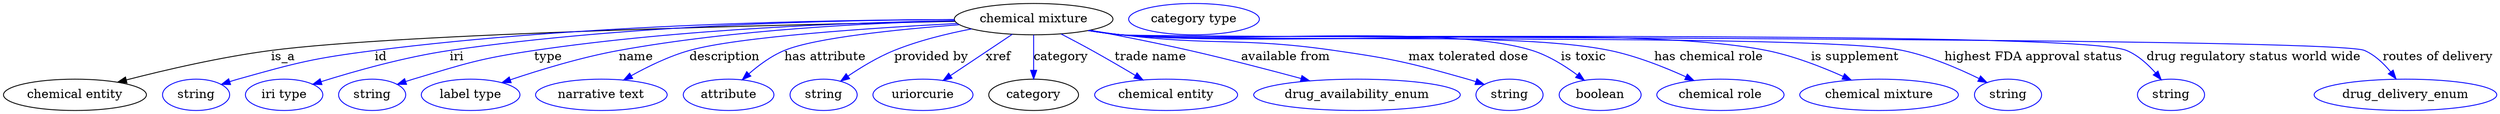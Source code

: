 digraph {
	graph [bb="0,0,2854.5,123"];
	node [label="\N"];
	"chemical mixture"	[height=0.5,
		label="chemical mixture",
		pos="1178.9,105",
		width=2.5276];
	"chemical entity"	[height=0.5,
		pos="81.893,18",
		width=2.2748];
	"chemical mixture" -> "chemical entity"	[label=is_a,
		lp="319.89,61.5",
		pos="e,130.82,32.588 1088.8,102.44 897.27,98.786 455.08,88.48 305.89,69 249.14,61.59 185.56,46.754 140.67,35.159"];
	id	[color=blue,
		height=0.5,
		label=string,
		pos="219.89,18",
		width=1.0652];
	"chemical mixture" -> id	[color=blue,
		label=id,
		lp="431.89,61.5",
		pos="e,248.88,29.966 1087.7,104.48 945.47,104.17 662.62,99.301 424.89,69 354.16,59.984 336.54,55.278 267.89,36 264.79,35.128 261.59,34.158 \
258.39,33.138",
		style=solid];
	iri	[color=blue,
		height=0.5,
		label="iri type",
		pos="320.89,18",
		width=1.2277];
	"chemical mixture" -> iri	[color=blue,
		label=iri,
		lp="518.89,61.5",
		pos="e,354.06,30.157 1087.9,104.56 958.83,104.15 715.57,98.93 510.89,69 459.46,61.48 401.94,45.196 363.8,33.247",
		style=solid];
	type	[color=blue,
		height=0.5,
		label=string,
		pos="421.89,18",
		width=1.0652];
	"chemical mixture" -> type	[color=blue,
		label=type,
		lp="622.89,61.5",
		pos="e,450.81,30.034 1088.2,103.3 975.01,101.31 775.66,94.147 606.89,69 544.52,59.706 529.31,54.087 468.89,36 466.13,35.172 463.28,34.272 \
460.43,33.332",
		style=solid];
	name	[color=blue,
		height=0.5,
		label="label type",
		pos="534.89,18",
		width=1.5707];
	"chemical mixture" -> name	[color=blue,
		label=name,
		lp="723.89,61.5",
		pos="e,570.61,32.003 1088,103.06 991.84,100.73 836.08,93.136 703.89,69 661.16,61.197 613.84,46.669 580.17,35.276",
		style=solid];
	description	[color=blue,
		height=0.5,
		label="narrative text",
		pos="684.89,18",
		width=2.0943];
	"chemical mixture" -> description	[color=blue,
		label=description,
		lp="824.39,61.5",
		pos="e,710.25,35.208 1091.1,100.09 992.69,95.015 839.58,84.896 783.89,69 761.24,62.535 737.63,50.831 719.15,40.372",
		style=solid];
	"has attribute"	[color=blue,
		height=0.5,
		label=attribute,
		pos="829.89,18",
		width=1.4443];
	"chemical mixture" -> "has attribute"	[color=blue,
		label="has attribute",
		lp="939.89,61.5",
		pos="e,845.36,35.361 1093.4,98.657 1022.5,93.294 928.02,83.7 892.89,69 878.17,62.841 864.04,52.219 852.91,42.344",
		style=solid];
	"provided by"	[color=blue,
		height=0.5,
		label=string,
		pos="937.89,18",
		width=1.0652];
	"chemical mixture" -> "provided by"	[color=blue,
		label="provided by",
		lp="1061.4,61.5",
		pos="e,957.52,33.752 1107.7,93.745 1079.4,88.314 1047,80.35 1018.9,69 1000.2,61.44 980.91,49.724 965.86,39.533",
		style=solid];
	xref	[color=blue,
		height=0.5,
		label=uriorcurie,
		pos="1051.9,18",
		width=1.5887];
	"chemical mixture" -> xref	[color=blue,
		label=xref,
		lp="1138.4,61.5",
		pos="e,1075,34.479 1154.4,87.611 1134.2,74.068 1105.3,54.749 1083.4,40.06",
		style=solid];
	category	[height=0.5,
		pos="1178.9,18",
		width=1.4263];
	"chemical mixture" -> category	[color=blue,
		label=category,
		lp="1210.4,61.5",
		pos="e,1178.9,36.175 1178.9,86.799 1178.9,75.163 1178.9,59.548 1178.9,46.237",
		style=solid];
	"trade name"	[color=blue,
		height=0.5,
		label="chemical entity",
		pos="1329.9,18",
		width=2.2748];
	"chemical mixture" -> "trade name"	[color=blue,
		label="trade name",
		lp="1312.9,61.5",
		pos="e,1303.6,35.143 1210.4,87.976 1221.7,82.137 1234.4,75.397 1245.9,69 1262.1,59.957 1279.8,49.52 1294.7,40.529",
		style=solid];
	"available from"	[color=blue,
		height=0.5,
		label=drug_availability_enum,
		pos="1547.9,18",
		width=3.2858];
	"chemical mixture" -> "available from"	[color=blue,
		label="available from",
		lp="1467.4,61.5",
		pos="e,1494.1,34.151 1243.7,92.361 1277.8,85.98 1320.2,77.627 1357.9,69 1400.1,59.322 1447.2,46.935 1484,36.911",
		style=solid];
	"max tolerated dose"	[color=blue,
		height=0.5,
		label=string,
		pos="1722.9,18",
		width=1.0652];
	"chemical mixture" -> "max tolerated dose"	[color=blue,
		label="max tolerated dose",
		lp="1676.9,61.5",
		pos="e,1693.9,29.935 1243,92.169 1254.9,90.24 1267.3,88.414 1278.9,87 1386.8,73.873 1415.3,84.573 1522.9,69 1591.3,59.099 1608.4,54.911 \
1674.9,36 1678,35.117 1681.2,34.141 1684.4,33.115",
		style=solid];
	"is toxic"	[color=blue,
		height=0.5,
		label=boolean,
		pos="1825.9,18",
		width=1.2999];
	"chemical mixture" -> "is toxic"	[color=blue,
		label="is toxic",
		lp="1807.9,61.5",
		pos="e,1808,34.864 1241.9,92.002 1254.2,90.039 1266.9,88.244 1278.9,87 1383.1,76.2 1650.1,100.96 1749.9,69 1768.1,63.174 1786,51.698 \
1799.9,41.209",
		style=solid];
	"has chemical role"	[color=blue,
		height=0.5,
		label="chemical role",
		pos="1963.9,18",
		width=2.022];
	"chemical mixture" -> "has chemical role"	[color=blue,
		label="has chemical role",
		lp="1950.4,61.5",
		pos="e,1933.7,34.403 1241.9,91.944 1254.2,89.986 1266.9,88.208 1278.9,87 1402.6,74.556 1716.2,94.298 1837.9,69 1868,62.741 1900.2,49.847 \
1924.5,38.721",
		style=solid];
	"is supplement"	[color=blue,
		height=0.5,
		label="chemical mixture",
		pos="2145.9,18",
		width=2.5276];
	"chemical mixture" -> "is supplement"	[color=blue,
		label="is supplement",
		lp="2118.4,61.5",
		pos="e,2114,34.958 1241.7,91.911 1254,89.943 1266.8,88.169 1278.9,87 1442.2,71.212 1856,101.12 2016.9,69 2047.4,62.911 2080,50.194 2104.8,\
39.109",
		style=solid];
	"highest FDA approval status"	[color=blue,
		height=0.5,
		label=string,
		pos="2292.9,18",
		width=1.0652];
	"chemical mixture" -> "highest FDA approval status"	[color=blue,
		label="highest FDA approval status",
		lp="2323.4,61.5",
		pos="e,2268.9,32.143 1241.4,91.913 1253.8,89.931 1266.7,88.152 1278.9,87 1377.8,77.649 2075.7,89.464 2172.9,69 2203.6,62.544 2236.3,48.38 \
2259.8,36.769",
		style=solid];
	"drug regulatory status world wide"	[color=blue,
		height=0.5,
		label=string,
		pos="2480.9,18",
		width=1.0652];
	"chemical mixture" -> "drug regulatory status world wide"	[color=blue,
		label="drug regulatory status world wide",
		lp="2575.9,61.5",
		pos="e,2469.6,35.386 1241.4,91.869 1253.8,89.892 1266.7,88.125 1278.9,87 1342.6,81.124 2370.9,93.643 2429.9,69 2442.9,63.571 2454.4,53.111 \
2463.2,43.156",
		style=solid];
	"routes of delivery"	[color=blue,
		height=0.5,
		label=drug_delivery_enum,
		pos="2749.9,18",
		width=2.9067];
	"chemical mixture" -> "routes of delivery"	[color=blue,
		label="routes of delivery",
		lp="2787.4,61.5",
		pos="e,2739.1,36.357 1241.4,91.84 1253.8,89.865 1266.7,88.106 1278.9,87 1318.3,83.424 2666.7,84.931 2702.9,69 2714.7,63.805 2724.9,54.059 \
2732.8,44.542",
		style=solid];
	"named thing_category"	[color=blue,
		height=0.5,
		label="category type",
		pos="1362.9,105",
		width=2.0762];
}
